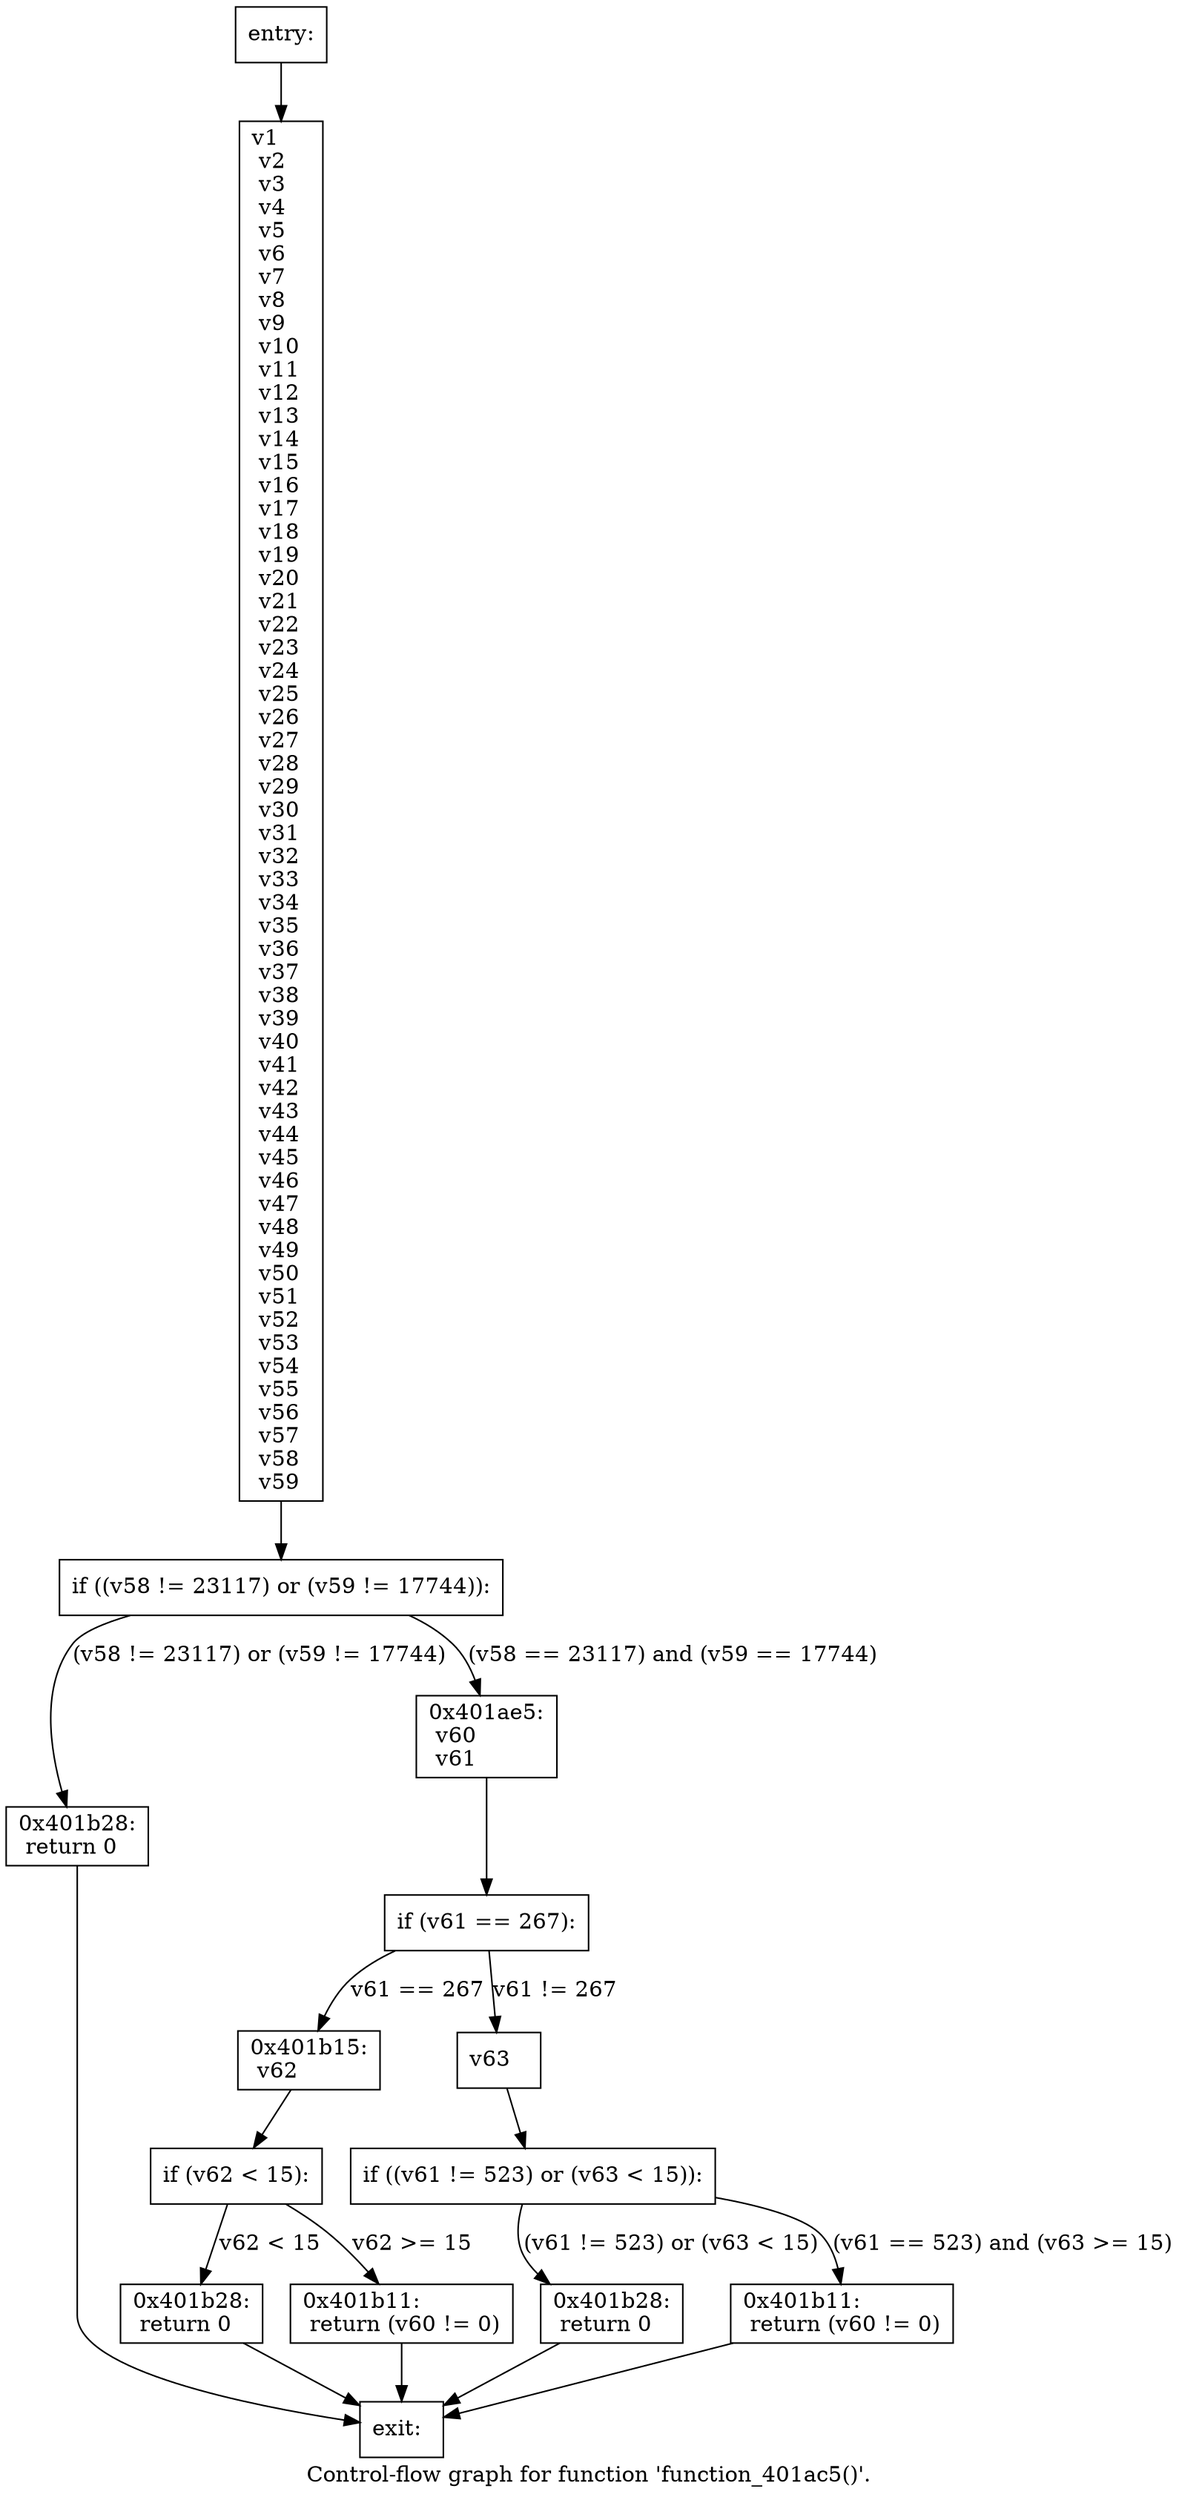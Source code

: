 digraph "Control-flow graph for function 'function_401ac5()'." {
  label="Control-flow graph for function 'function_401ac5()'.";
  node [shape=record];

  Node000001DDBF40E650 [label="{entry:\l}"];
  Node000001DDBF40E650 -> Node000001DDBF40F6F0;
  Node000001DDBF40F6F0 [label="{  v1\l  v2\l  v3\l  v4\l  v5\l  v6\l  v7\l  v8\l  v9\l  v10\l  v11\l  v12\l  v13\l  v14\l  v15\l  v16\l  v17\l  v18\l  v19\l  v20\l  v21\l  v22\l  v23\l  v24\l  v25\l  v26\l  v27\l  v28\l  v29\l  v30\l  v31\l  v32\l  v33\l  v34\l  v35\l  v36\l  v37\l  v38\l  v39\l  v40\l  v41\l  v42\l  v43\l  v44\l  v45\l  v46\l  v47\l  v48\l  v49\l  v50\l  v51\l  v52\l  v53\l  v54\l  v55\l  v56\l  v57\l  v58\l  v59\l}"];
  Node000001DDBF40F6F0 -> Node000001DDBF40E730;
  Node000001DDBF40E730 [label="{  if ((v58 != 23117) or (v59 != 17744)):\l}"];
  Node000001DDBF40E730 -> Node000001DDBF40E1F0 [label="(v58 != 23117) or (v59 != 17744)"];
  Node000001DDBF40E730 -> Node000001DDBF40F060 [label="(v58 == 23117) and (v59 == 17744)"];
  Node000001DDBF40E1F0 [label="{0x401b28:\l  return 0\l}"];
  Node000001DDBF40E1F0 -> Node000001DDBF40E6C0;
  Node000001DDBF40F060 [label="{0x401ae5:\l  v60\l  v61\l}"];
  Node000001DDBF40F060 -> Node000001DDBF40F760;
  Node000001DDBF40E6C0 [label="{exit:\l}"];
  Node000001DDBF40F760 [label="{  if (v61 == 267):\l}"];
  Node000001DDBF40F760 -> Node000001DDBF40F0D0 [label="v61 == 267"];
  Node000001DDBF40F760 -> Node000001DDBF40E340 [label="v61 != 267"];
  Node000001DDBF40F0D0 [label="{0x401b15:\l  v62\l}"];
  Node000001DDBF40F0D0 -> Node000001DDBF40DCB0;
  Node000001DDBF40E340 [label="{  v63\l}"];
  Node000001DDBF40E340 -> Node000001DDBF40F1B0;
  Node000001DDBF40DCB0 [label="{  if (v62 \< 15):\l}"];
  Node000001DDBF40DCB0 -> Node000001DDBF40E880 [label="v62 \< 15"];
  Node000001DDBF40DCB0 -> Node000001DDBF40E7A0 [label="v62 \>= 15"];
  Node000001DDBF40F1B0 [label="{  if ((v61 != 523) or (v63 \< 15)):\l}"];
  Node000001DDBF40F1B0 -> Node000001DDBF40E3B0 [label="(v61 != 523) or (v63 \< 15)"];
  Node000001DDBF40F1B0 -> Node000001DDBF40F5A0 [label="(v61 == 523) and (v63 \>= 15)"];
  Node000001DDBF40E880 [label="{0x401b28:\l  return 0\l}"];
  Node000001DDBF40E880 -> Node000001DDBF40E6C0;
  Node000001DDBF40E7A0 [label="{0x401b11:\l  return (v60 != 0)\l}"];
  Node000001DDBF40E7A0 -> Node000001DDBF40E6C0;
  Node000001DDBF40E3B0 [label="{0x401b28:\l  return 0\l}"];
  Node000001DDBF40E3B0 -> Node000001DDBF40E6C0;
  Node000001DDBF40F5A0 [label="{0x401b11:\l  return (v60 != 0)\l}"];
  Node000001DDBF40F5A0 -> Node000001DDBF40E6C0;

}
